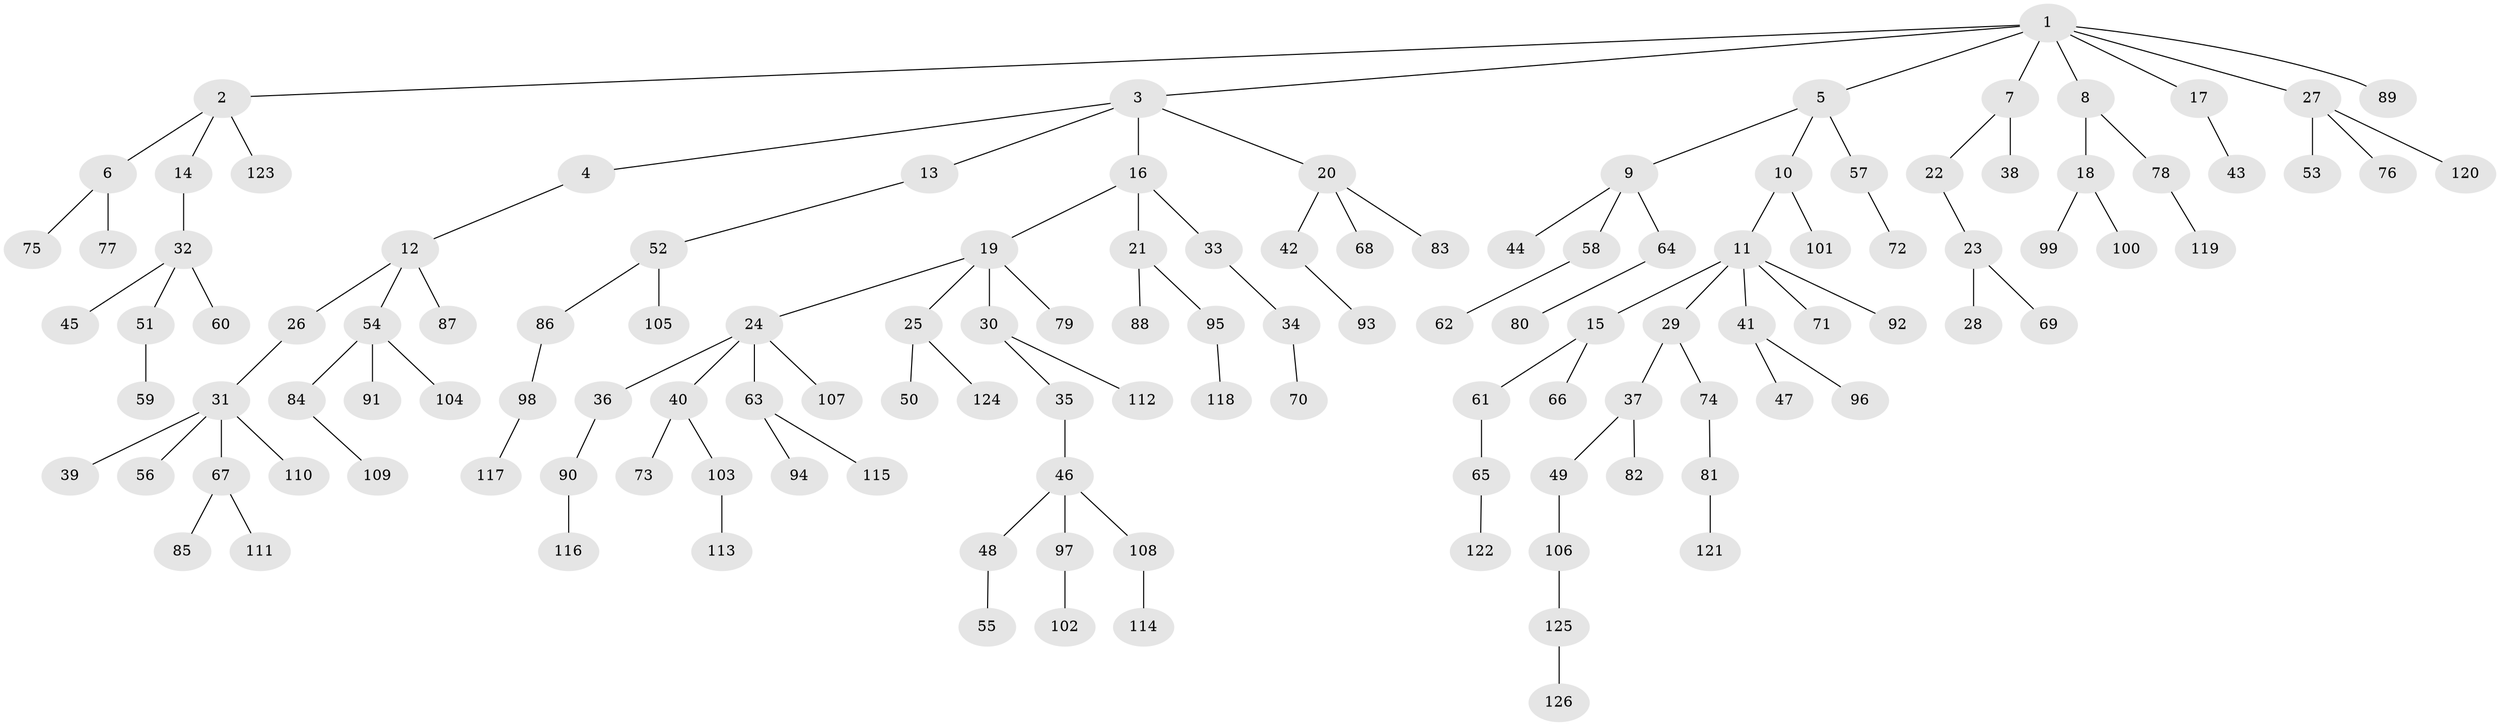 // coarse degree distribution, {9: 0.012048192771084338, 4: 0.0963855421686747, 5: 0.024096385542168676, 2: 0.1927710843373494, 3: 0.10843373493975904, 1: 0.5542168674698795, 8: 0.012048192771084338}
// Generated by graph-tools (version 1.1) at 2025/52/02/27/25 19:52:11]
// undirected, 126 vertices, 125 edges
graph export_dot {
graph [start="1"]
  node [color=gray90,style=filled];
  1;
  2;
  3;
  4;
  5;
  6;
  7;
  8;
  9;
  10;
  11;
  12;
  13;
  14;
  15;
  16;
  17;
  18;
  19;
  20;
  21;
  22;
  23;
  24;
  25;
  26;
  27;
  28;
  29;
  30;
  31;
  32;
  33;
  34;
  35;
  36;
  37;
  38;
  39;
  40;
  41;
  42;
  43;
  44;
  45;
  46;
  47;
  48;
  49;
  50;
  51;
  52;
  53;
  54;
  55;
  56;
  57;
  58;
  59;
  60;
  61;
  62;
  63;
  64;
  65;
  66;
  67;
  68;
  69;
  70;
  71;
  72;
  73;
  74;
  75;
  76;
  77;
  78;
  79;
  80;
  81;
  82;
  83;
  84;
  85;
  86;
  87;
  88;
  89;
  90;
  91;
  92;
  93;
  94;
  95;
  96;
  97;
  98;
  99;
  100;
  101;
  102;
  103;
  104;
  105;
  106;
  107;
  108;
  109;
  110;
  111;
  112;
  113;
  114;
  115;
  116;
  117;
  118;
  119;
  120;
  121;
  122;
  123;
  124;
  125;
  126;
  1 -- 2;
  1 -- 3;
  1 -- 5;
  1 -- 7;
  1 -- 8;
  1 -- 17;
  1 -- 27;
  1 -- 89;
  2 -- 6;
  2 -- 14;
  2 -- 123;
  3 -- 4;
  3 -- 13;
  3 -- 16;
  3 -- 20;
  4 -- 12;
  5 -- 9;
  5 -- 10;
  5 -- 57;
  6 -- 75;
  6 -- 77;
  7 -- 22;
  7 -- 38;
  8 -- 18;
  8 -- 78;
  9 -- 44;
  9 -- 58;
  9 -- 64;
  10 -- 11;
  10 -- 101;
  11 -- 15;
  11 -- 29;
  11 -- 41;
  11 -- 71;
  11 -- 92;
  12 -- 26;
  12 -- 54;
  12 -- 87;
  13 -- 52;
  14 -- 32;
  15 -- 61;
  15 -- 66;
  16 -- 19;
  16 -- 21;
  16 -- 33;
  17 -- 43;
  18 -- 99;
  18 -- 100;
  19 -- 24;
  19 -- 25;
  19 -- 30;
  19 -- 79;
  20 -- 42;
  20 -- 68;
  20 -- 83;
  21 -- 88;
  21 -- 95;
  22 -- 23;
  23 -- 28;
  23 -- 69;
  24 -- 36;
  24 -- 40;
  24 -- 63;
  24 -- 107;
  25 -- 50;
  25 -- 124;
  26 -- 31;
  27 -- 53;
  27 -- 76;
  27 -- 120;
  29 -- 37;
  29 -- 74;
  30 -- 35;
  30 -- 112;
  31 -- 39;
  31 -- 56;
  31 -- 67;
  31 -- 110;
  32 -- 45;
  32 -- 51;
  32 -- 60;
  33 -- 34;
  34 -- 70;
  35 -- 46;
  36 -- 90;
  37 -- 49;
  37 -- 82;
  40 -- 73;
  40 -- 103;
  41 -- 47;
  41 -- 96;
  42 -- 93;
  46 -- 48;
  46 -- 97;
  46 -- 108;
  48 -- 55;
  49 -- 106;
  51 -- 59;
  52 -- 86;
  52 -- 105;
  54 -- 84;
  54 -- 91;
  54 -- 104;
  57 -- 72;
  58 -- 62;
  61 -- 65;
  63 -- 94;
  63 -- 115;
  64 -- 80;
  65 -- 122;
  67 -- 85;
  67 -- 111;
  74 -- 81;
  78 -- 119;
  81 -- 121;
  84 -- 109;
  86 -- 98;
  90 -- 116;
  95 -- 118;
  97 -- 102;
  98 -- 117;
  103 -- 113;
  106 -- 125;
  108 -- 114;
  125 -- 126;
}
